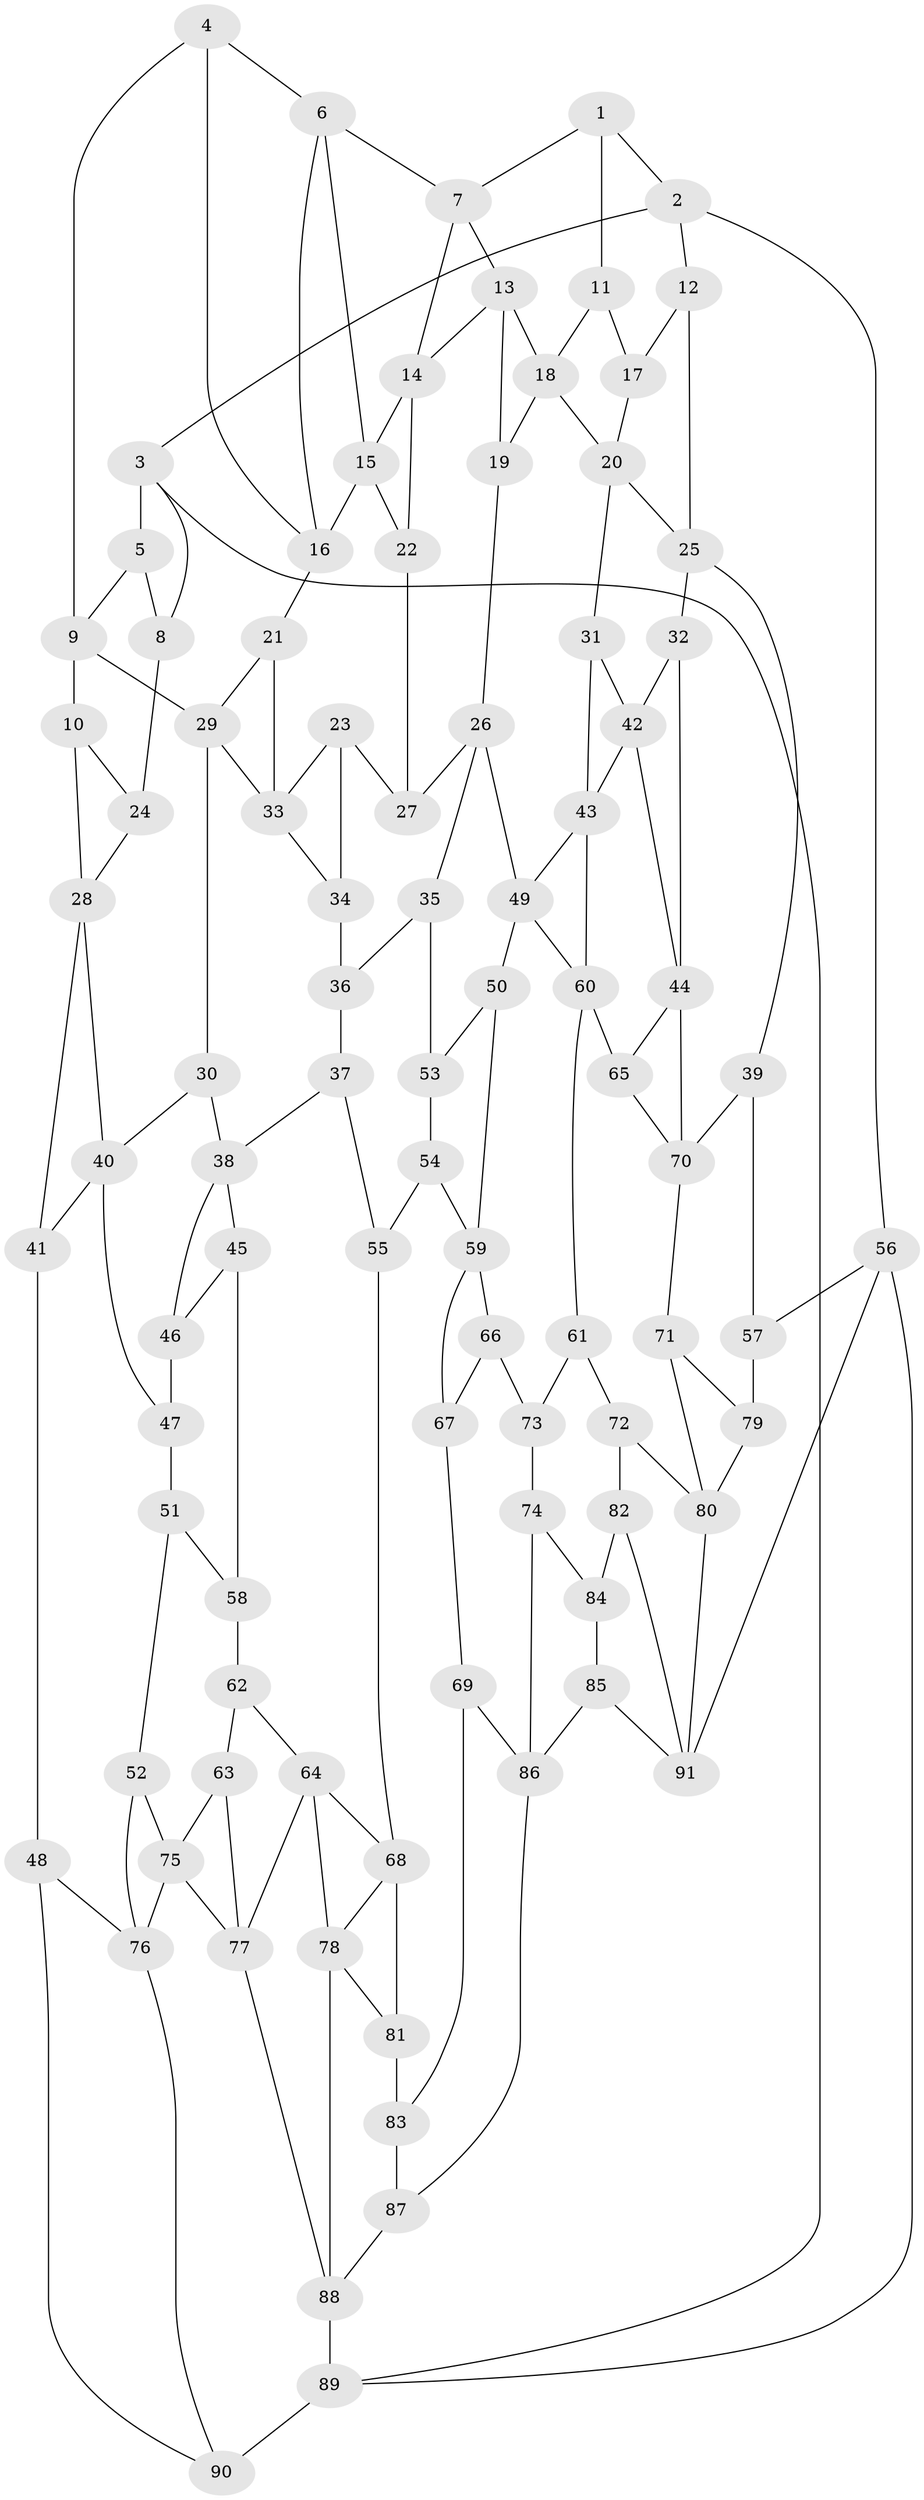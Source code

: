 // original degree distribution, {3: 0.013333333333333334, 4: 0.24666666666666667, 5: 0.5066666666666667, 6: 0.23333333333333334}
// Generated by graph-tools (version 1.1) at 2025/38/03/04/25 23:38:36]
// undirected, 91 vertices, 155 edges
graph export_dot {
  node [color=gray90,style=filled];
  1;
  2;
  3;
  4;
  5;
  6;
  7;
  8;
  9;
  10;
  11;
  12;
  13;
  14;
  15;
  16;
  17;
  18;
  19;
  20;
  21;
  22;
  23;
  24;
  25;
  26;
  27;
  28;
  29;
  30;
  31;
  32;
  33;
  34;
  35;
  36;
  37;
  38;
  39;
  40;
  41;
  42;
  43;
  44;
  45;
  46;
  47;
  48;
  49;
  50;
  51;
  52;
  53;
  54;
  55;
  56;
  57;
  58;
  59;
  60;
  61;
  62;
  63;
  64;
  65;
  66;
  67;
  68;
  69;
  70;
  71;
  72;
  73;
  74;
  75;
  76;
  77;
  78;
  79;
  80;
  81;
  82;
  83;
  84;
  85;
  86;
  87;
  88;
  89;
  90;
  91;
  1 -- 2 [weight=1.0];
  1 -- 7 [weight=1.0];
  1 -- 11 [weight=1.0];
  2 -- 3 [weight=1.0];
  2 -- 12 [weight=1.0];
  2 -- 56 [weight=1.0];
  3 -- 5 [weight=1.0];
  3 -- 8 [weight=1.0];
  3 -- 89 [weight=1.0];
  4 -- 6 [weight=1.0];
  4 -- 9 [weight=1.0];
  4 -- 16 [weight=1.0];
  5 -- 8 [weight=1.0];
  5 -- 9 [weight=1.0];
  6 -- 7 [weight=1.0];
  6 -- 15 [weight=1.0];
  6 -- 16 [weight=1.0];
  7 -- 13 [weight=1.0];
  7 -- 14 [weight=1.0];
  8 -- 24 [weight=2.0];
  9 -- 10 [weight=1.0];
  9 -- 29 [weight=1.0];
  10 -- 24 [weight=1.0];
  10 -- 28 [weight=1.0];
  11 -- 17 [weight=2.0];
  11 -- 18 [weight=1.0];
  12 -- 17 [weight=1.0];
  12 -- 25 [weight=1.0];
  13 -- 14 [weight=1.0];
  13 -- 18 [weight=1.0];
  13 -- 19 [weight=1.0];
  14 -- 15 [weight=1.0];
  14 -- 22 [weight=1.0];
  15 -- 16 [weight=1.0];
  15 -- 22 [weight=1.0];
  16 -- 21 [weight=1.0];
  17 -- 20 [weight=1.0];
  18 -- 19 [weight=1.0];
  18 -- 20 [weight=1.0];
  19 -- 26 [weight=1.0];
  20 -- 25 [weight=1.0];
  20 -- 31 [weight=1.0];
  21 -- 29 [weight=1.0];
  21 -- 33 [weight=1.0];
  22 -- 27 [weight=2.0];
  23 -- 27 [weight=1.0];
  23 -- 33 [weight=1.0];
  23 -- 34 [weight=1.0];
  24 -- 28 [weight=1.0];
  25 -- 32 [weight=1.0];
  25 -- 39 [weight=1.0];
  26 -- 27 [weight=1.0];
  26 -- 35 [weight=1.0];
  26 -- 49 [weight=1.0];
  28 -- 40 [weight=1.0];
  28 -- 41 [weight=1.0];
  29 -- 30 [weight=1.0];
  29 -- 33 [weight=1.0];
  30 -- 38 [weight=1.0];
  30 -- 40 [weight=1.0];
  31 -- 42 [weight=1.0];
  31 -- 43 [weight=1.0];
  32 -- 42 [weight=1.0];
  32 -- 44 [weight=1.0];
  33 -- 34 [weight=1.0];
  34 -- 36 [weight=2.0];
  35 -- 36 [weight=1.0];
  35 -- 53 [weight=2.0];
  36 -- 37 [weight=1.0];
  37 -- 38 [weight=1.0];
  37 -- 55 [weight=1.0];
  38 -- 45 [weight=1.0];
  38 -- 46 [weight=1.0];
  39 -- 57 [weight=1.0];
  39 -- 70 [weight=1.0];
  40 -- 41 [weight=1.0];
  40 -- 47 [weight=1.0];
  41 -- 48 [weight=1.0];
  42 -- 43 [weight=1.0];
  42 -- 44 [weight=1.0];
  43 -- 49 [weight=1.0];
  43 -- 60 [weight=1.0];
  44 -- 65 [weight=1.0];
  44 -- 70 [weight=1.0];
  45 -- 46 [weight=1.0];
  45 -- 58 [weight=1.0];
  46 -- 47 [weight=2.0];
  47 -- 51 [weight=1.0];
  48 -- 76 [weight=1.0];
  48 -- 90 [weight=1.0];
  49 -- 50 [weight=1.0];
  49 -- 60 [weight=1.0];
  50 -- 53 [weight=1.0];
  50 -- 59 [weight=1.0];
  51 -- 52 [weight=1.0];
  51 -- 58 [weight=1.0];
  52 -- 75 [weight=1.0];
  52 -- 76 [weight=1.0];
  53 -- 54 [weight=1.0];
  54 -- 55 [weight=1.0];
  54 -- 59 [weight=1.0];
  55 -- 68 [weight=1.0];
  56 -- 57 [weight=1.0];
  56 -- 89 [weight=1.0];
  56 -- 91 [weight=1.0];
  57 -- 79 [weight=2.0];
  58 -- 62 [weight=2.0];
  59 -- 66 [weight=1.0];
  59 -- 67 [weight=1.0];
  60 -- 61 [weight=1.0];
  60 -- 65 [weight=1.0];
  61 -- 72 [weight=1.0];
  61 -- 73 [weight=1.0];
  62 -- 63 [weight=1.0];
  62 -- 64 [weight=1.0];
  63 -- 75 [weight=1.0];
  63 -- 77 [weight=1.0];
  64 -- 68 [weight=1.0];
  64 -- 77 [weight=1.0];
  64 -- 78 [weight=1.0];
  65 -- 70 [weight=1.0];
  66 -- 67 [weight=1.0];
  66 -- 73 [weight=2.0];
  67 -- 69 [weight=1.0];
  68 -- 78 [weight=1.0];
  68 -- 81 [weight=1.0];
  69 -- 83 [weight=1.0];
  69 -- 86 [weight=1.0];
  70 -- 71 [weight=1.0];
  71 -- 79 [weight=1.0];
  71 -- 80 [weight=1.0];
  72 -- 80 [weight=1.0];
  72 -- 82 [weight=1.0];
  73 -- 74 [weight=1.0];
  74 -- 84 [weight=1.0];
  74 -- 86 [weight=1.0];
  75 -- 76 [weight=1.0];
  75 -- 77 [weight=1.0];
  76 -- 90 [weight=1.0];
  77 -- 88 [weight=1.0];
  78 -- 81 [weight=1.0];
  78 -- 88 [weight=1.0];
  79 -- 80 [weight=1.0];
  80 -- 91 [weight=1.0];
  81 -- 83 [weight=2.0];
  82 -- 84 [weight=2.0];
  82 -- 91 [weight=1.0];
  83 -- 87 [weight=1.0];
  84 -- 85 [weight=1.0];
  85 -- 86 [weight=1.0];
  85 -- 91 [weight=1.0];
  86 -- 87 [weight=1.0];
  87 -- 88 [weight=1.0];
  88 -- 89 [weight=1.0];
  89 -- 90 [weight=2.0];
}
